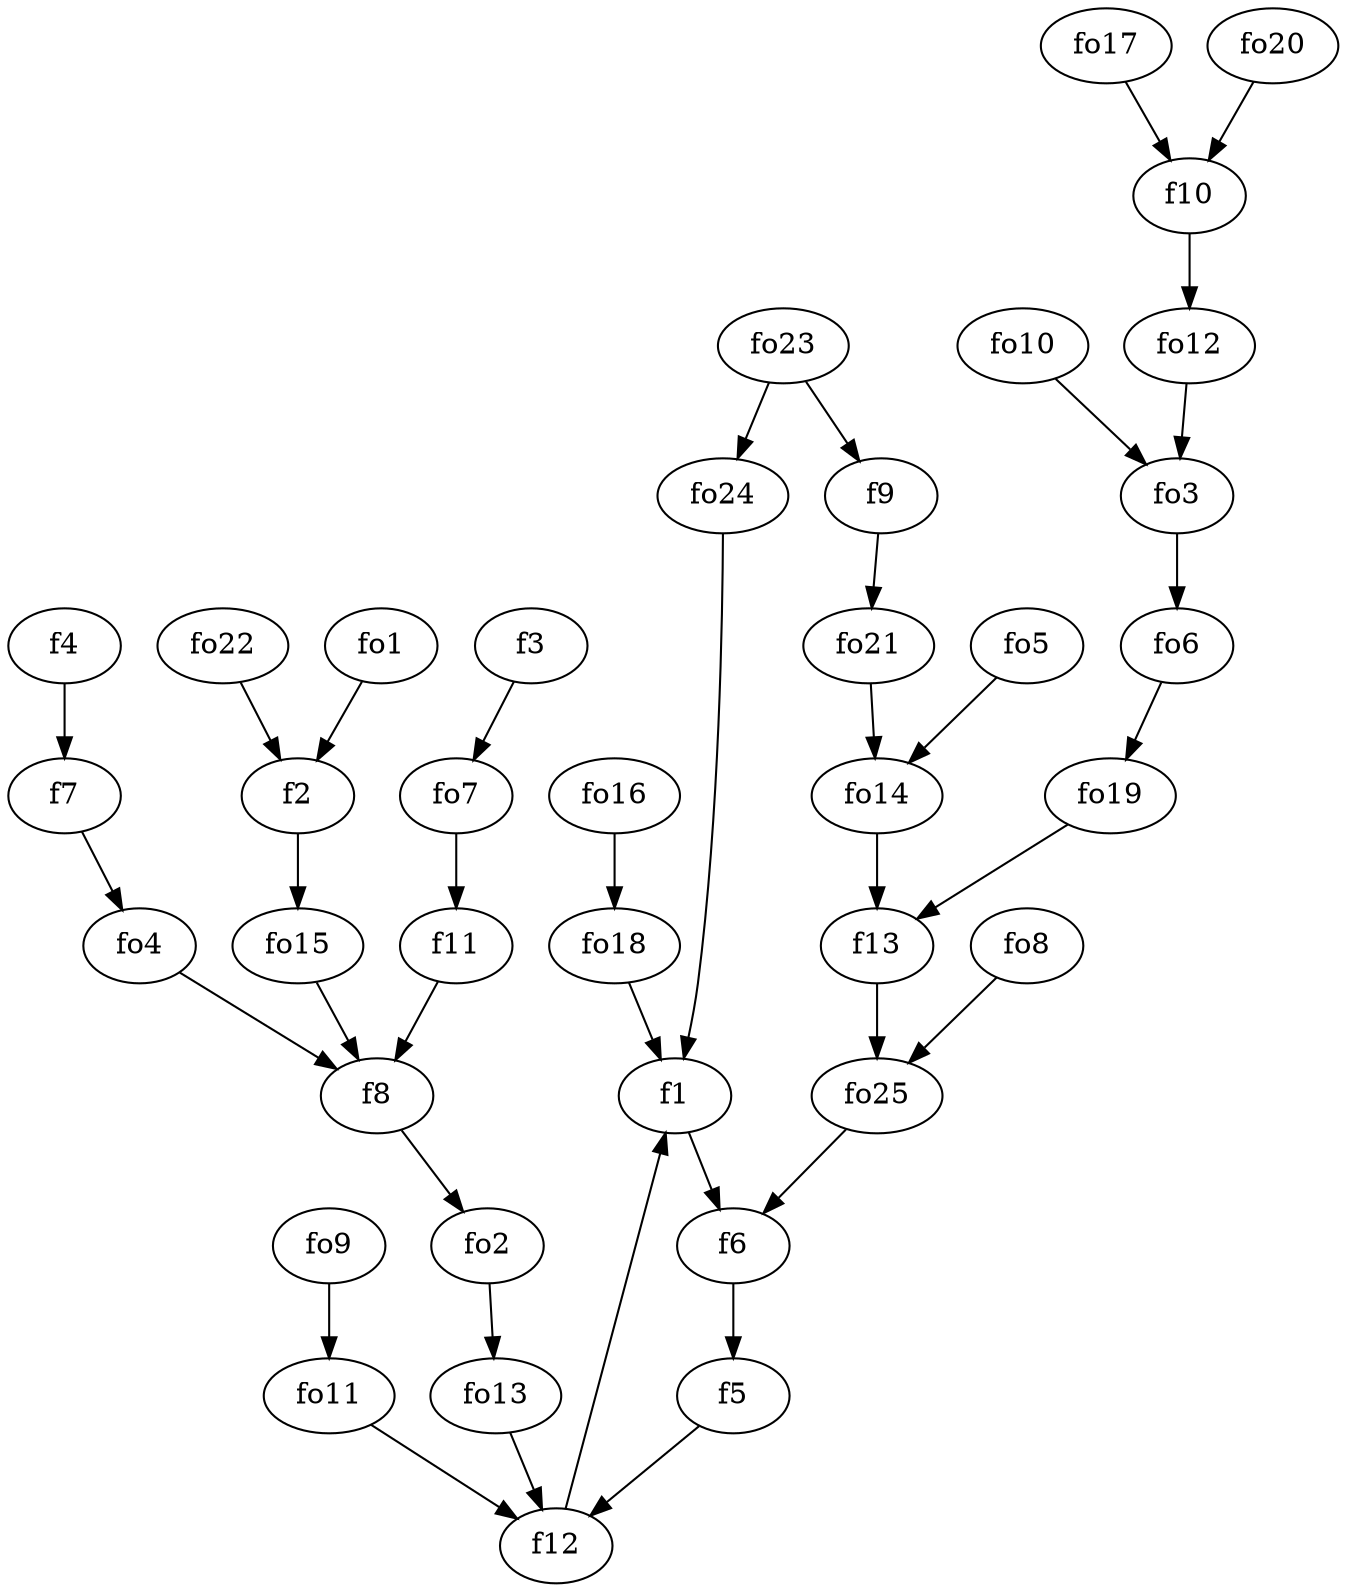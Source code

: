 strict digraph  {
f1;
f2;
f3;
f4;
f5;
f6;
f7;
f8;
f9;
f10;
f11;
f12;
f13;
fo1;
fo2;
fo3;
fo4;
fo5;
fo6;
fo7;
fo8;
fo9;
fo10;
fo11;
fo12;
fo13;
fo14;
fo15;
fo16;
fo17;
fo18;
fo19;
fo20;
fo21;
fo22;
fo23;
fo24;
fo25;
f1 -> f6  [weight=2];
f2 -> fo15  [weight=2];
f3 -> fo7  [weight=2];
f4 -> f7  [weight=2];
f5 -> f12  [weight=2];
f6 -> f5  [weight=2];
f7 -> fo4  [weight=2];
f8 -> fo2  [weight=2];
f9 -> fo21  [weight=2];
f10 -> fo12  [weight=2];
f11 -> f8  [weight=2];
f12 -> f1  [weight=2];
f13 -> fo25  [weight=2];
fo1 -> f2  [weight=2];
fo2 -> fo13  [weight=2];
fo3 -> fo6  [weight=2];
fo4 -> f8  [weight=2];
fo5 -> fo14  [weight=2];
fo6 -> fo19  [weight=2];
fo7 -> f11  [weight=2];
fo8 -> fo25  [weight=2];
fo9 -> fo11  [weight=2];
fo10 -> fo3  [weight=2];
fo11 -> f12  [weight=2];
fo12 -> fo3  [weight=2];
fo13 -> f12  [weight=2];
fo14 -> f13  [weight=2];
fo15 -> f8  [weight=2];
fo16 -> fo18  [weight=2];
fo17 -> f10  [weight=2];
fo18 -> f1  [weight=2];
fo19 -> f13  [weight=2];
fo20 -> f10  [weight=2];
fo21 -> fo14  [weight=2];
fo22 -> f2  [weight=2];
fo23 -> fo24  [weight=2];
fo23 -> f9  [weight=2];
fo24 -> f1  [weight=2];
fo25 -> f6  [weight=2];
}

